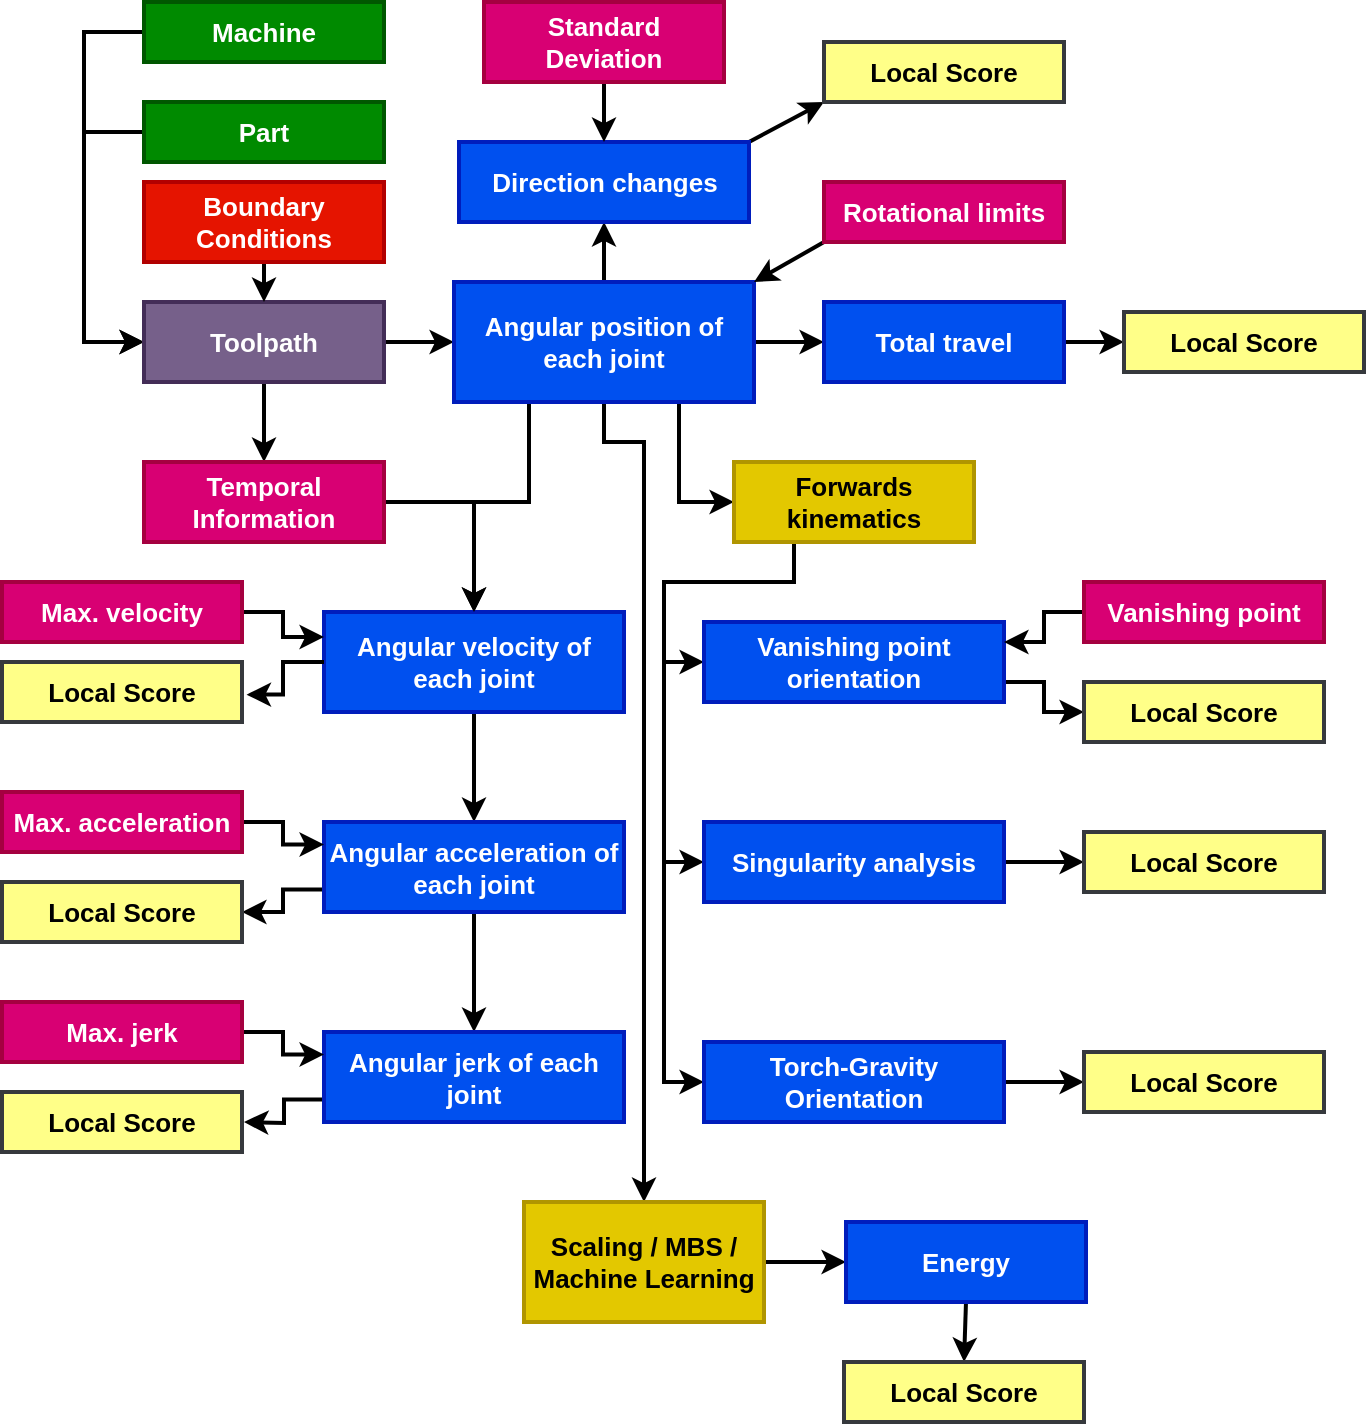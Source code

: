 <mxfile version="22.1.4" type="device">
  <diagram name="Page-1" id="753kvmaF_DVfLbXdQwGz">
    <mxGraphModel dx="1434" dy="878" grid="1" gridSize="10" guides="1" tooltips="1" connect="1" arrows="1" fold="1" page="1" pageScale="1" pageWidth="850" pageHeight="1100" math="0" shadow="0">
      <root>
        <mxCell id="0" />
        <mxCell id="1" parent="0" />
        <mxCell id="TBEka644gf0eOJCMvtAv-54" style="edgeStyle=none;rounded=0;orthogonalLoop=1;jettySize=auto;html=1;exitX=0;exitY=0.5;exitDx=0;exitDy=0;entryX=0;entryY=0.5;entryDx=0;entryDy=0;fontStyle=1;strokeWidth=2;fontSize=13;" parent="1" source="TBEka644gf0eOJCMvtAv-1" target="TBEka644gf0eOJCMvtAv-3" edge="1">
          <mxGeometry relative="1" as="geometry">
            <Array as="points">
              <mxPoint x="120" y="35" />
              <mxPoint x="120" y="190" />
            </Array>
          </mxGeometry>
        </mxCell>
        <mxCell id="TBEka644gf0eOJCMvtAv-1" value="Machine" style="rounded=0;whiteSpace=wrap;html=1;fillColor=#008a00;fontColor=#ffffff;strokeColor=#005700;fontStyle=1;strokeWidth=2;fontSize=13;" parent="1" vertex="1">
          <mxGeometry x="150" y="20" width="120" height="30" as="geometry" />
        </mxCell>
        <mxCell id="TBEka644gf0eOJCMvtAv-53" style="edgeStyle=none;rounded=0;orthogonalLoop=1;jettySize=auto;html=1;exitX=0;exitY=0.5;exitDx=0;exitDy=0;fontStyle=1;strokeWidth=2;fontSize=13;entryX=0;entryY=0.5;entryDx=0;entryDy=0;" parent="1" source="TBEka644gf0eOJCMvtAv-2" target="TBEka644gf0eOJCMvtAv-3" edge="1">
          <mxGeometry relative="1" as="geometry">
            <Array as="points">
              <mxPoint x="120" y="85" />
              <mxPoint x="120" y="190" />
            </Array>
            <mxPoint x="150" y="240" as="targetPoint" />
          </mxGeometry>
        </mxCell>
        <mxCell id="TBEka644gf0eOJCMvtAv-2" value="Part" style="rounded=0;whiteSpace=wrap;html=1;fillColor=#008a00;fontColor=#ffffff;strokeColor=#005700;fontStyle=1;strokeWidth=2;fontSize=13;" parent="1" vertex="1">
          <mxGeometry x="150" y="70" width="120" height="30" as="geometry" />
        </mxCell>
        <mxCell id="TBEka644gf0eOJCMvtAv-11" style="edgeStyle=none;rounded=0;orthogonalLoop=1;jettySize=auto;html=1;exitX=1;exitY=0.5;exitDx=0;exitDy=0;entryX=0;entryY=0.5;entryDx=0;entryDy=0;fontStyle=1;strokeWidth=2;fontSize=13;" parent="1" source="TBEka644gf0eOJCMvtAv-3" target="TBEka644gf0eOJCMvtAv-4" edge="1">
          <mxGeometry relative="1" as="geometry" />
        </mxCell>
        <mxCell id="TBEka644gf0eOJCMvtAv-13" style="edgeStyle=none;rounded=0;orthogonalLoop=1;jettySize=auto;html=1;exitX=0.5;exitY=1;exitDx=0;exitDy=0;entryX=0.5;entryY=0;entryDx=0;entryDy=0;fontStyle=1;strokeWidth=2;fontSize=13;" parent="1" source="TBEka644gf0eOJCMvtAv-3" target="TBEka644gf0eOJCMvtAv-8" edge="1">
          <mxGeometry relative="1" as="geometry" />
        </mxCell>
        <mxCell id="TBEka644gf0eOJCMvtAv-3" value="Toolpath" style="rounded=0;whiteSpace=wrap;html=1;fontStyle=1;strokeWidth=2;fontSize=13;fillColor=#76608a;fontColor=#ffffff;strokeColor=#432D57;" parent="1" vertex="1">
          <mxGeometry x="150" y="170" width="120" height="40" as="geometry" />
        </mxCell>
        <mxCell id="RDmmLznYdM-VpYdwFti7-1" style="edgeStyle=orthogonalEdgeStyle;rounded=0;orthogonalLoop=1;jettySize=auto;html=1;exitX=0.5;exitY=0;exitDx=0;exitDy=0;entryX=0.5;entryY=1;entryDx=0;entryDy=0;strokeWidth=2;" parent="1" source="TBEka644gf0eOJCMvtAv-4" target="TBEka644gf0eOJCMvtAv-21" edge="1">
          <mxGeometry relative="1" as="geometry" />
        </mxCell>
        <mxCell id="RDmmLznYdM-VpYdwFti7-8" style="edgeStyle=orthogonalEdgeStyle;rounded=0;orthogonalLoop=1;jettySize=auto;html=1;exitX=0.75;exitY=1;exitDx=0;exitDy=0;strokeWidth=2;" parent="1" source="TBEka644gf0eOJCMvtAv-4" target="TBEka644gf0eOJCMvtAv-44" edge="1">
          <mxGeometry relative="1" as="geometry">
            <Array as="points">
              <mxPoint x="418" y="270" />
            </Array>
          </mxGeometry>
        </mxCell>
        <mxCell id="RDmmLznYdM-VpYdwFti7-23" style="edgeStyle=orthogonalEdgeStyle;rounded=0;orthogonalLoop=1;jettySize=auto;html=1;exitX=0.25;exitY=1;exitDx=0;exitDy=0;entryX=0.5;entryY=0;entryDx=0;entryDy=0;strokeWidth=2;" parent="1" source="TBEka644gf0eOJCMvtAv-4" target="TBEka644gf0eOJCMvtAv-5" edge="1">
          <mxGeometry relative="1" as="geometry">
            <Array as="points">
              <mxPoint x="343" y="270" />
              <mxPoint x="315" y="270" />
            </Array>
          </mxGeometry>
        </mxCell>
        <mxCell id="RDmmLznYdM-VpYdwFti7-42" style="edgeStyle=orthogonalEdgeStyle;rounded=0;orthogonalLoop=1;jettySize=auto;html=1;exitX=0.5;exitY=1;exitDx=0;exitDy=0;entryX=0.5;entryY=0;entryDx=0;entryDy=0;strokeWidth=2;" parent="1" source="TBEka644gf0eOJCMvtAv-4" target="TBEka644gf0eOJCMvtAv-38" edge="1">
          <mxGeometry relative="1" as="geometry">
            <Array as="points">
              <mxPoint x="380" y="240" />
              <mxPoint x="400" y="240" />
            </Array>
          </mxGeometry>
        </mxCell>
        <mxCell id="RDmmLznYdM-VpYdwFti7-43" style="edgeStyle=orthogonalEdgeStyle;rounded=0;orthogonalLoop=1;jettySize=auto;html=1;exitX=1;exitY=0.5;exitDx=0;exitDy=0;entryX=0;entryY=0.5;entryDx=0;entryDy=0;strokeWidth=2;" parent="1" source="TBEka644gf0eOJCMvtAv-4" target="TBEka644gf0eOJCMvtAv-22" edge="1">
          <mxGeometry relative="1" as="geometry" />
        </mxCell>
        <mxCell id="TBEka644gf0eOJCMvtAv-4" value="Angular position of each joint" style="rounded=0;whiteSpace=wrap;html=1;fillColor=#0050ef;fontColor=#ffffff;strokeColor=#001DBC;fontStyle=1;strokeWidth=2;fontSize=13;" parent="1" vertex="1">
          <mxGeometry x="305" y="160" width="150" height="60" as="geometry" />
        </mxCell>
        <mxCell id="RDmmLznYdM-VpYdwFti7-24" style="edgeStyle=orthogonalEdgeStyle;rounded=0;orthogonalLoop=1;jettySize=auto;html=1;exitX=0.5;exitY=1;exitDx=0;exitDy=0;entryX=0.5;entryY=0;entryDx=0;entryDy=0;strokeWidth=2;" parent="1" source="TBEka644gf0eOJCMvtAv-5" target="TBEka644gf0eOJCMvtAv-6" edge="1">
          <mxGeometry relative="1" as="geometry" />
        </mxCell>
        <mxCell id="TBEka644gf0eOJCMvtAv-5" value="Angular velocity of each joint" style="rounded=0;whiteSpace=wrap;html=1;fillColor=#0050ef;fontColor=#ffffff;strokeColor=#001DBC;fontStyle=1;strokeWidth=2;fontSize=13;" parent="1" vertex="1">
          <mxGeometry x="240" y="325" width="150" height="50" as="geometry" />
        </mxCell>
        <mxCell id="RDmmLznYdM-VpYdwFti7-25" style="edgeStyle=orthogonalEdgeStyle;rounded=0;orthogonalLoop=1;jettySize=auto;html=1;exitX=0.5;exitY=1;exitDx=0;exitDy=0;entryX=0.5;entryY=0;entryDx=0;entryDy=0;strokeWidth=2;" parent="1" source="TBEka644gf0eOJCMvtAv-6" target="TBEka644gf0eOJCMvtAv-7" edge="1">
          <mxGeometry relative="1" as="geometry" />
        </mxCell>
        <mxCell id="RDmmLznYdM-VpYdwFti7-31" style="edgeStyle=orthogonalEdgeStyle;rounded=0;orthogonalLoop=1;jettySize=auto;html=1;exitX=0;exitY=0.75;exitDx=0;exitDy=0;strokeWidth=2;" parent="1" source="TBEka644gf0eOJCMvtAv-6" target="TBEka644gf0eOJCMvtAv-65" edge="1">
          <mxGeometry relative="1" as="geometry" />
        </mxCell>
        <mxCell id="TBEka644gf0eOJCMvtAv-6" value="Angular acceleration of each joint" style="rounded=0;whiteSpace=wrap;html=1;fillColor=#0050ef;fontColor=#ffffff;strokeColor=#001DBC;fontStyle=1;strokeWidth=2;fontSize=13;" parent="1" vertex="1">
          <mxGeometry x="240" y="430" width="150" height="45" as="geometry" />
        </mxCell>
        <mxCell id="RDmmLznYdM-VpYdwFti7-33" style="edgeStyle=orthogonalEdgeStyle;rounded=0;orthogonalLoop=1;jettySize=auto;html=1;exitX=0;exitY=0.75;exitDx=0;exitDy=0;strokeWidth=2;" parent="1" source="TBEka644gf0eOJCMvtAv-7" edge="1">
          <mxGeometry relative="1" as="geometry">
            <mxPoint x="200" y="580" as="targetPoint" />
          </mxGeometry>
        </mxCell>
        <mxCell id="TBEka644gf0eOJCMvtAv-7" value="Angular jerk of each joint" style="rounded=0;whiteSpace=wrap;html=1;fillColor=#0050ef;fontColor=#ffffff;strokeColor=#001DBC;fontStyle=1;strokeWidth=2;fontSize=13;" parent="1" vertex="1">
          <mxGeometry x="240" y="535" width="150" height="45" as="geometry" />
        </mxCell>
        <mxCell id="RDmmLznYdM-VpYdwFti7-49" style="edgeStyle=none;rounded=0;orthogonalLoop=1;jettySize=auto;html=1;exitX=1;exitY=0.5;exitDx=0;exitDy=0;entryX=0.5;entryY=0;entryDx=0;entryDy=0;strokeWidth=2;" parent="1" source="TBEka644gf0eOJCMvtAv-8" target="TBEka644gf0eOJCMvtAv-5" edge="1">
          <mxGeometry relative="1" as="geometry">
            <Array as="points">
              <mxPoint x="315" y="270" />
            </Array>
          </mxGeometry>
        </mxCell>
        <mxCell id="TBEka644gf0eOJCMvtAv-8" value="Temporal Information" style="rounded=0;whiteSpace=wrap;html=1;fillColor=#d80073;strokeColor=#A50040;fontColor=#ffffff;fontStyle=1;strokeWidth=2;fontSize=13;" parent="1" vertex="1">
          <mxGeometry x="150" y="250" width="120" height="40" as="geometry" />
        </mxCell>
        <mxCell id="RDmmLznYdM-VpYdwFti7-47" style="edgeStyle=none;rounded=0;orthogonalLoop=1;jettySize=auto;html=1;exitX=1;exitY=0;exitDx=0;exitDy=0;entryX=0;entryY=1;entryDx=0;entryDy=0;strokeWidth=2;" parent="1" source="TBEka644gf0eOJCMvtAv-21" target="RDmmLznYdM-VpYdwFti7-4" edge="1">
          <mxGeometry relative="1" as="geometry" />
        </mxCell>
        <mxCell id="TBEka644gf0eOJCMvtAv-21" value="Direction changes" style="rounded=0;whiteSpace=wrap;html=1;fillColor=#0050ef;fontColor=#ffffff;strokeColor=#001DBC;fontStyle=1;strokeWidth=2;fontSize=13;" parent="1" vertex="1">
          <mxGeometry x="307.5" y="90" width="145" height="40" as="geometry" />
        </mxCell>
        <mxCell id="RDmmLznYdM-VpYdwFti7-48" style="edgeStyle=none;rounded=0;orthogonalLoop=1;jettySize=auto;html=1;exitX=1;exitY=0.5;exitDx=0;exitDy=0;entryX=0;entryY=0.5;entryDx=0;entryDy=0;strokeWidth=2;" parent="1" source="TBEka644gf0eOJCMvtAv-22" target="TBEka644gf0eOJCMvtAv-60" edge="1">
          <mxGeometry relative="1" as="geometry" />
        </mxCell>
        <mxCell id="TBEka644gf0eOJCMvtAv-22" value="Total travel" style="rounded=0;whiteSpace=wrap;html=1;fillColor=#0050ef;fontColor=#ffffff;strokeColor=#001DBC;fontStyle=1;strokeWidth=2;fontSize=13;" parent="1" vertex="1">
          <mxGeometry x="490" y="170" width="120" height="40" as="geometry" />
        </mxCell>
        <mxCell id="RDmmLznYdM-VpYdwFti7-28" style="edgeStyle=orthogonalEdgeStyle;rounded=0;orthogonalLoop=1;jettySize=auto;html=1;exitX=1;exitY=0.5;exitDx=0;exitDy=0;entryX=0;entryY=0.25;entryDx=0;entryDy=0;strokeWidth=2;" parent="1" source="TBEka644gf0eOJCMvtAv-26" target="TBEka644gf0eOJCMvtAv-5" edge="1">
          <mxGeometry relative="1" as="geometry">
            <mxPoint x="230" y="325" as="targetPoint" />
          </mxGeometry>
        </mxCell>
        <mxCell id="TBEka644gf0eOJCMvtAv-26" value="Max. velocity" style="rounded=0;whiteSpace=wrap;html=1;fillColor=#d80073;strokeColor=#A50040;fontColor=#ffffff;fontStyle=1;strokeWidth=2;fontSize=13;" parent="1" vertex="1">
          <mxGeometry x="79" y="310" width="120" height="30" as="geometry" />
        </mxCell>
        <mxCell id="RDmmLznYdM-VpYdwFti7-30" style="edgeStyle=orthogonalEdgeStyle;rounded=0;orthogonalLoop=1;jettySize=auto;html=1;exitX=1;exitY=0.5;exitDx=0;exitDy=0;entryX=0;entryY=0.25;entryDx=0;entryDy=0;strokeWidth=2;" parent="1" source="TBEka644gf0eOJCMvtAv-27" target="TBEka644gf0eOJCMvtAv-6" edge="1">
          <mxGeometry relative="1" as="geometry" />
        </mxCell>
        <mxCell id="TBEka644gf0eOJCMvtAv-27" value="Max. acceleration" style="rounded=0;whiteSpace=wrap;html=1;fillColor=#d80073;strokeColor=#A50040;fontColor=#ffffff;fontStyle=1;strokeWidth=2;fontSize=13;" parent="1" vertex="1">
          <mxGeometry x="79" y="415" width="120" height="30" as="geometry" />
        </mxCell>
        <mxCell id="RDmmLznYdM-VpYdwFti7-32" style="edgeStyle=orthogonalEdgeStyle;rounded=0;orthogonalLoop=1;jettySize=auto;html=1;exitX=1;exitY=0.5;exitDx=0;exitDy=0;entryX=0;entryY=0.25;entryDx=0;entryDy=0;strokeWidth=2;" parent="1" source="TBEka644gf0eOJCMvtAv-28" target="TBEka644gf0eOJCMvtAv-7" edge="1">
          <mxGeometry relative="1" as="geometry" />
        </mxCell>
        <mxCell id="TBEka644gf0eOJCMvtAv-28" value="Max. jerk" style="rounded=0;whiteSpace=wrap;html=1;fillColor=#d80073;strokeColor=#A50040;fontColor=#ffffff;fontStyle=1;strokeWidth=2;fontSize=13;" parent="1" vertex="1">
          <mxGeometry x="79" y="520" width="120" height="30" as="geometry" />
        </mxCell>
        <mxCell id="RDmmLznYdM-VpYdwFti7-46" style="edgeStyle=none;rounded=0;orthogonalLoop=1;jettySize=auto;html=1;exitX=0;exitY=1;exitDx=0;exitDy=0;entryX=1;entryY=0;entryDx=0;entryDy=0;strokeWidth=2;" parent="1" source="TBEka644gf0eOJCMvtAv-32" target="TBEka644gf0eOJCMvtAv-4" edge="1">
          <mxGeometry relative="1" as="geometry" />
        </mxCell>
        <mxCell id="TBEka644gf0eOJCMvtAv-32" value="Rotational limits" style="rounded=0;whiteSpace=wrap;html=1;fillColor=#d80073;strokeColor=#A50040;fontColor=#ffffff;fontStyle=1;strokeWidth=2;fontSize=13;" parent="1" vertex="1">
          <mxGeometry x="490" y="110" width="120" height="30" as="geometry" />
        </mxCell>
        <mxCell id="TBEka644gf0eOJCMvtAv-35" style="edgeStyle=none;rounded=0;orthogonalLoop=1;jettySize=auto;html=1;exitX=0.5;exitY=1;exitDx=0;exitDy=0;entryX=0.5;entryY=0;entryDx=0;entryDy=0;fontStyle=1;strokeWidth=2;fontSize=13;" parent="1" source="TBEka644gf0eOJCMvtAv-34" target="TBEka644gf0eOJCMvtAv-21" edge="1">
          <mxGeometry relative="1" as="geometry" />
        </mxCell>
        <mxCell id="TBEka644gf0eOJCMvtAv-34" value="Standard Deviation" style="rounded=0;whiteSpace=wrap;html=1;fillColor=#d80073;fontColor=#ffffff;strokeColor=#A50040;fontStyle=1;strokeWidth=2;fontSize=13;" parent="1" vertex="1">
          <mxGeometry x="320" y="20" width="120" height="40" as="geometry" />
        </mxCell>
        <mxCell id="TBEka644gf0eOJCMvtAv-43" style="edgeStyle=none;rounded=0;orthogonalLoop=1;jettySize=auto;html=1;exitX=1;exitY=0.5;exitDx=0;exitDy=0;entryX=0;entryY=0.5;entryDx=0;entryDy=0;fontStyle=1;strokeWidth=2;fontSize=13;" parent="1" source="TBEka644gf0eOJCMvtAv-38" target="TBEka644gf0eOJCMvtAv-42" edge="1">
          <mxGeometry relative="1" as="geometry" />
        </mxCell>
        <mxCell id="TBEka644gf0eOJCMvtAv-38" value="Scaling / MBS /&lt;br style=&quot;font-size: 13px;&quot;&gt;Machine Learning" style="rounded=0;whiteSpace=wrap;html=1;fillColor=#e3c800;fontColor=#000000;strokeColor=#B09500;fontStyle=1;strokeWidth=2;fontSize=13;" parent="1" vertex="1">
          <mxGeometry x="340" y="620" width="120" height="60" as="geometry" />
        </mxCell>
        <mxCell id="TBEka644gf0eOJCMvtAv-56" style="edgeStyle=none;rounded=0;orthogonalLoop=1;jettySize=auto;html=1;exitX=0.5;exitY=1;exitDx=0;exitDy=0;entryX=0.5;entryY=0;entryDx=0;entryDy=0;fontStyle=1;strokeWidth=2;fontSize=13;" parent="1" source="TBEka644gf0eOJCMvtAv-42" target="TBEka644gf0eOJCMvtAv-55" edge="1">
          <mxGeometry relative="1" as="geometry" />
        </mxCell>
        <mxCell id="TBEka644gf0eOJCMvtAv-42" value="Energy" style="rounded=0;whiteSpace=wrap;html=1;fillColor=#0050ef;fontColor=#ffffff;strokeColor=#001DBC;fontStyle=1;strokeWidth=2;fontSize=13;" parent="1" vertex="1">
          <mxGeometry x="501" y="630" width="120" height="40" as="geometry" />
        </mxCell>
        <mxCell id="RDmmLznYdM-VpYdwFti7-13" style="edgeStyle=orthogonalEdgeStyle;rounded=0;orthogonalLoop=1;jettySize=auto;html=1;exitX=0.25;exitY=1;exitDx=0;exitDy=0;entryX=0;entryY=0.5;entryDx=0;entryDy=0;strokeWidth=2;" parent="1" source="TBEka644gf0eOJCMvtAv-44" target="TBEka644gf0eOJCMvtAv-46" edge="1">
          <mxGeometry relative="1" as="geometry" />
        </mxCell>
        <mxCell id="RDmmLznYdM-VpYdwFti7-14" style="edgeStyle=orthogonalEdgeStyle;rounded=0;orthogonalLoop=1;jettySize=auto;html=1;exitX=0.25;exitY=1;exitDx=0;exitDy=0;entryX=0;entryY=0.5;entryDx=0;entryDy=0;strokeWidth=2;" parent="1" source="TBEka644gf0eOJCMvtAv-44" target="TBEka644gf0eOJCMvtAv-47" edge="1">
          <mxGeometry relative="1" as="geometry">
            <Array as="points">
              <mxPoint x="475" y="310" />
              <mxPoint x="410" y="310" />
              <mxPoint x="410" y="450" />
            </Array>
          </mxGeometry>
        </mxCell>
        <mxCell id="RDmmLznYdM-VpYdwFti7-15" style="edgeStyle=orthogonalEdgeStyle;rounded=0;orthogonalLoop=1;jettySize=auto;html=1;exitX=0.25;exitY=1;exitDx=0;exitDy=0;entryX=0;entryY=0.5;entryDx=0;entryDy=0;strokeWidth=2;" parent="1" source="TBEka644gf0eOJCMvtAv-44" target="TBEka644gf0eOJCMvtAv-48" edge="1">
          <mxGeometry relative="1" as="geometry">
            <Array as="points">
              <mxPoint x="475" y="310" />
              <mxPoint x="410" y="310" />
              <mxPoint x="410" y="560" />
            </Array>
          </mxGeometry>
        </mxCell>
        <mxCell id="TBEka644gf0eOJCMvtAv-44" value="Forwards kinematics" style="rounded=0;whiteSpace=wrap;html=1;fillColor=#e3c800;fontColor=#000000;strokeColor=#B09500;fontStyle=1;strokeWidth=2;fontSize=13;" parent="1" vertex="1">
          <mxGeometry x="445" y="250" width="120" height="40" as="geometry" />
        </mxCell>
        <mxCell id="RDmmLznYdM-VpYdwFti7-39" style="edgeStyle=orthogonalEdgeStyle;rounded=0;orthogonalLoop=1;jettySize=auto;html=1;exitX=1;exitY=0.75;exitDx=0;exitDy=0;entryX=0;entryY=0.5;entryDx=0;entryDy=0;strokeWidth=2;" parent="1" source="TBEka644gf0eOJCMvtAv-46" target="TBEka644gf0eOJCMvtAv-59" edge="1">
          <mxGeometry relative="1" as="geometry" />
        </mxCell>
        <mxCell id="TBEka644gf0eOJCMvtAv-46" value="Vanishing point orientation" style="rounded=0;whiteSpace=wrap;html=1;fillColor=#0050ef;fontColor=#ffffff;strokeColor=#001DBC;fontStyle=1;strokeWidth=2;fontSize=13;" parent="1" vertex="1">
          <mxGeometry x="430" y="330" width="150" height="40" as="geometry" />
        </mxCell>
        <mxCell id="RDmmLznYdM-VpYdwFti7-40" style="edgeStyle=orthogonalEdgeStyle;rounded=0;orthogonalLoop=1;jettySize=auto;html=1;exitX=1;exitY=0.5;exitDx=0;exitDy=0;entryX=0;entryY=0.5;entryDx=0;entryDy=0;strokeWidth=2;" parent="1" source="TBEka644gf0eOJCMvtAv-47" target="TBEka644gf0eOJCMvtAv-58" edge="1">
          <mxGeometry relative="1" as="geometry" />
        </mxCell>
        <mxCell id="TBEka644gf0eOJCMvtAv-47" value="Singularity analysis" style="rounded=0;whiteSpace=wrap;html=1;fillColor=#0050ef;fontColor=#ffffff;strokeColor=#001DBC;fontStyle=1;strokeWidth=2;fontSize=13;" parent="1" vertex="1">
          <mxGeometry x="430" y="430" width="150" height="40" as="geometry" />
        </mxCell>
        <mxCell id="RDmmLznYdM-VpYdwFti7-41" style="edgeStyle=orthogonalEdgeStyle;rounded=0;orthogonalLoop=1;jettySize=auto;html=1;exitX=1;exitY=0.5;exitDx=0;exitDy=0;entryX=0;entryY=0.5;entryDx=0;entryDy=0;strokeWidth=2;" parent="1" source="TBEka644gf0eOJCMvtAv-48" target="RDmmLznYdM-VpYdwFti7-5" edge="1">
          <mxGeometry relative="1" as="geometry" />
        </mxCell>
        <mxCell id="TBEka644gf0eOJCMvtAv-48" value="Torch-Gravity&lt;br style=&quot;font-size: 13px;&quot;&gt;Orientation" style="rounded=0;whiteSpace=wrap;html=1;fillColor=#0050ef;fontColor=#ffffff;strokeColor=#001DBC;fontStyle=1;strokeWidth=2;fontSize=13;" parent="1" vertex="1">
          <mxGeometry x="430" y="540" width="150" height="40" as="geometry" />
        </mxCell>
        <mxCell id="TBEka644gf0eOJCMvtAv-55" value="Local Score" style="rounded=0;whiteSpace=wrap;html=1;fillColor=#ffff88;strokeColor=#36393d;fontStyle=1;strokeWidth=2;fontSize=13;" parent="1" vertex="1">
          <mxGeometry x="500" y="700" width="120" height="30" as="geometry" />
        </mxCell>
        <mxCell id="TBEka644gf0eOJCMvtAv-58" value="Local Score" style="rounded=0;whiteSpace=wrap;html=1;fillColor=#ffff88;strokeColor=#36393d;fontStyle=1;strokeWidth=2;fontSize=13;" parent="1" vertex="1">
          <mxGeometry x="620" y="435" width="120" height="30" as="geometry" />
        </mxCell>
        <mxCell id="TBEka644gf0eOJCMvtAv-59" value="Local Score" style="rounded=0;whiteSpace=wrap;html=1;fillColor=#ffff88;strokeColor=#36393d;fontStyle=1;strokeWidth=2;fontSize=13;" parent="1" vertex="1">
          <mxGeometry x="620" y="360" width="120" height="30" as="geometry" />
        </mxCell>
        <mxCell id="TBEka644gf0eOJCMvtAv-60" value="Local Score" style="rounded=0;whiteSpace=wrap;html=1;fillColor=#ffff88;strokeColor=#36393d;fontStyle=1;strokeWidth=2;fontSize=13;" parent="1" vertex="1">
          <mxGeometry x="640" y="175" width="120" height="30" as="geometry" />
        </mxCell>
        <mxCell id="TBEka644gf0eOJCMvtAv-64" value="Local Score" style="rounded=0;whiteSpace=wrap;html=1;fillColor=#ffff88;strokeColor=#36393d;fontStyle=1;strokeWidth=2;fontSize=13;" parent="1" vertex="1">
          <mxGeometry x="79" y="350" width="120" height="30" as="geometry" />
        </mxCell>
        <mxCell id="TBEka644gf0eOJCMvtAv-65" value="Local Score" style="rounded=0;whiteSpace=wrap;html=1;fillColor=#ffff88;strokeColor=#36393d;fontStyle=1;strokeWidth=2;fontSize=13;" parent="1" vertex="1">
          <mxGeometry x="79" y="460" width="120" height="30" as="geometry" />
        </mxCell>
        <mxCell id="TBEka644gf0eOJCMvtAv-66" value="Local Score" style="rounded=0;whiteSpace=wrap;html=1;fillColor=#ffff88;strokeColor=#36393d;fontStyle=1;strokeWidth=2;fontSize=13;" parent="1" vertex="1">
          <mxGeometry x="79" y="565" width="120" height="30" as="geometry" />
        </mxCell>
        <mxCell id="RDmmLznYdM-VpYdwFti7-4" value="Local Score" style="rounded=0;whiteSpace=wrap;html=1;fillColor=#ffff88;strokeColor=#36393d;fontStyle=1;strokeWidth=2;fontSize=13;" parent="1" vertex="1">
          <mxGeometry x="490" y="40" width="120" height="30" as="geometry" />
        </mxCell>
        <mxCell id="RDmmLznYdM-VpYdwFti7-5" value="Local Score" style="rounded=0;whiteSpace=wrap;html=1;fillColor=#ffff88;strokeColor=#36393d;fontStyle=1;strokeWidth=2;fontSize=13;" parent="1" vertex="1">
          <mxGeometry x="620" y="545" width="120" height="30" as="geometry" />
        </mxCell>
        <mxCell id="RDmmLznYdM-VpYdwFti7-37" style="edgeStyle=orthogonalEdgeStyle;rounded=0;orthogonalLoop=1;jettySize=auto;html=1;exitX=0;exitY=0.5;exitDx=0;exitDy=0;entryX=1;entryY=0.25;entryDx=0;entryDy=0;strokeWidth=2;" parent="1" source="RDmmLznYdM-VpYdwFti7-17" target="TBEka644gf0eOJCMvtAv-46" edge="1">
          <mxGeometry relative="1" as="geometry" />
        </mxCell>
        <mxCell id="RDmmLznYdM-VpYdwFti7-17" value="Vanishing point" style="rounded=0;whiteSpace=wrap;html=1;fillColor=#d80073;strokeColor=#A50040;fontColor=#ffffff;fontStyle=1;strokeWidth=2;fontSize=13;" parent="1" vertex="1">
          <mxGeometry x="620" y="310" width="120" height="30" as="geometry" />
        </mxCell>
        <mxCell id="RDmmLznYdM-VpYdwFti7-19" style="edgeStyle=orthogonalEdgeStyle;rounded=0;orthogonalLoop=1;jettySize=auto;html=1;exitX=0.5;exitY=1;exitDx=0;exitDy=0;strokeWidth=2;" parent="1" source="TBEka644gf0eOJCMvtAv-5" target="TBEka644gf0eOJCMvtAv-5" edge="1">
          <mxGeometry relative="1" as="geometry" />
        </mxCell>
        <mxCell id="RDmmLznYdM-VpYdwFti7-29" style="edgeStyle=orthogonalEdgeStyle;rounded=0;orthogonalLoop=1;jettySize=auto;html=1;exitX=0;exitY=0.5;exitDx=0;exitDy=0;entryX=1.019;entryY=0.544;entryDx=0;entryDy=0;entryPerimeter=0;strokeWidth=2;" parent="1" source="TBEka644gf0eOJCMvtAv-5" target="TBEka644gf0eOJCMvtAv-64" edge="1">
          <mxGeometry relative="1" as="geometry" />
        </mxCell>
        <mxCell id="RDmmLznYdM-VpYdwFti7-51" style="edgeStyle=none;rounded=0;orthogonalLoop=1;jettySize=auto;html=1;exitX=0.5;exitY=1;exitDx=0;exitDy=0;entryX=0.5;entryY=0;entryDx=0;entryDy=0;strokeWidth=2;" parent="1" source="RDmmLznYdM-VpYdwFti7-50" target="TBEka644gf0eOJCMvtAv-3" edge="1">
          <mxGeometry relative="1" as="geometry" />
        </mxCell>
        <mxCell id="RDmmLznYdM-VpYdwFti7-50" value="Boundary Conditions" style="rounded=0;whiteSpace=wrap;html=1;fillColor=#e51400;fontColor=#ffffff;strokeColor=#B20000;fontStyle=1;strokeWidth=2;fontSize=13;" parent="1" vertex="1">
          <mxGeometry x="150" y="110" width="120" height="40" as="geometry" />
        </mxCell>
      </root>
    </mxGraphModel>
  </diagram>
</mxfile>
